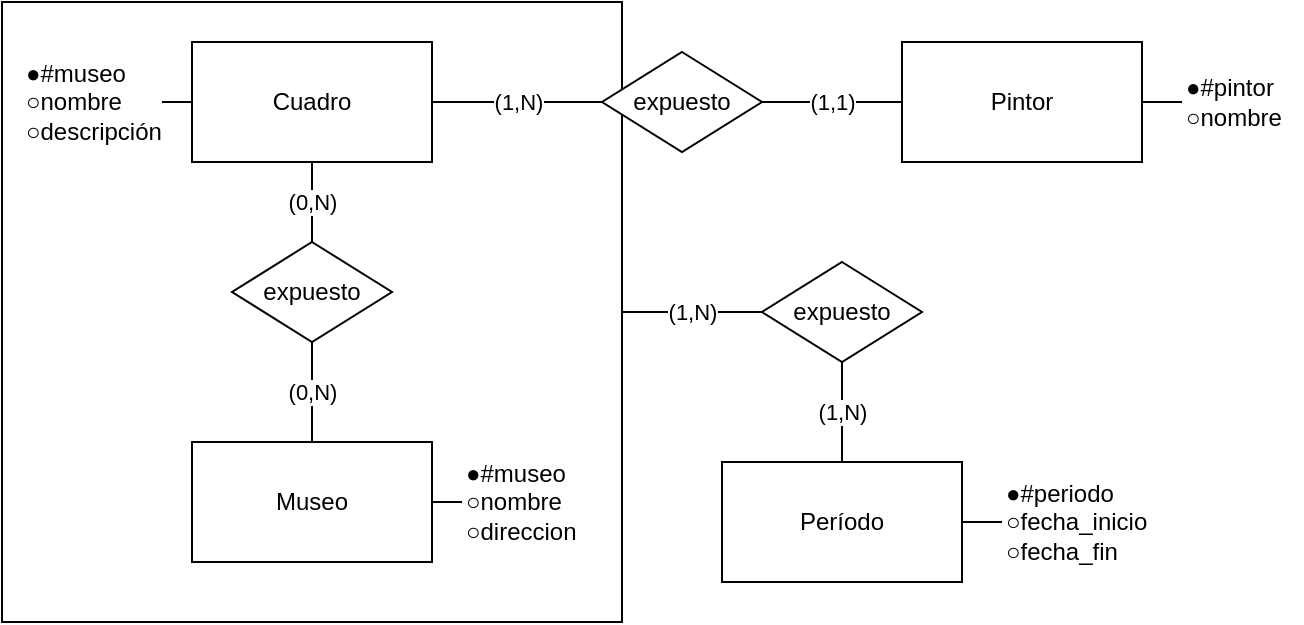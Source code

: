 <mxfile version="20.2.3" type="github"><diagram id="1SrKyaK7AB01-tuXnaSW" name="Page-1"><mxGraphModel dx="1140" dy="402" grid="1" gridSize="10" guides="1" tooltips="1" connect="1" arrows="1" fold="1" page="1" pageScale="1" pageWidth="827" pageHeight="1169" math="0" shadow="0"><root><mxCell id="0"/><mxCell id="1" parent="0"/><mxCell id="nha5Qf-FG2YFj9-Y48sB-17" value="(1,N)" style="edgeStyle=orthogonalEdgeStyle;rounded=0;orthogonalLoop=1;jettySize=auto;html=1;exitX=1;exitY=0.5;exitDx=0;exitDy=0;entryX=0;entryY=0.5;entryDx=0;entryDy=0;startArrow=none;startFill=0;endArrow=none;endFill=0;" edge="1" parent="1" source="nha5Qf-FG2YFj9-Y48sB-6" target="nha5Qf-FG2YFj9-Y48sB-16"><mxGeometry relative="1" as="geometry"/></mxCell><mxCell id="nha5Qf-FG2YFj9-Y48sB-6" value="" style="whiteSpace=wrap;html=1;aspect=fixed;" vertex="1" parent="1"><mxGeometry x="80" y="70" width="310" height="310" as="geometry"/></mxCell><mxCell id="nha5Qf-FG2YFj9-Y48sB-9" value="(0,N)" style="edgeStyle=orthogonalEdgeStyle;rounded=0;orthogonalLoop=1;jettySize=auto;html=1;exitX=0.5;exitY=1;exitDx=0;exitDy=0;entryX=0.5;entryY=0;entryDx=0;entryDy=0;startArrow=none;startFill=0;endArrow=none;endFill=0;" edge="1" parent="1" source="nha5Qf-FG2YFj9-Y48sB-1" target="nha5Qf-FG2YFj9-Y48sB-8"><mxGeometry relative="1" as="geometry"/></mxCell><mxCell id="nha5Qf-FG2YFj9-Y48sB-29" style="edgeStyle=orthogonalEdgeStyle;rounded=0;orthogonalLoop=1;jettySize=auto;html=1;exitX=0;exitY=0.5;exitDx=0;exitDy=0;entryX=1;entryY=0.5;entryDx=0;entryDy=0;startArrow=none;startFill=0;endArrow=none;endFill=0;" edge="1" parent="1" source="nha5Qf-FG2YFj9-Y48sB-1" target="nha5Qf-FG2YFj9-Y48sB-28"><mxGeometry relative="1" as="geometry"/></mxCell><mxCell id="nha5Qf-FG2YFj9-Y48sB-1" value="Cuadro" style="rounded=0;whiteSpace=wrap;html=1;" vertex="1" parent="1"><mxGeometry x="175" y="90" width="120" height="60" as="geometry"/></mxCell><mxCell id="nha5Qf-FG2YFj9-Y48sB-23" style="edgeStyle=orthogonalEdgeStyle;rounded=0;orthogonalLoop=1;jettySize=auto;html=1;exitX=1;exitY=0.5;exitDx=0;exitDy=0;entryX=0;entryY=0.5;entryDx=0;entryDy=0;startArrow=none;startFill=0;endArrow=none;endFill=0;" edge="1" parent="1" source="nha5Qf-FG2YFj9-Y48sB-3" target="nha5Qf-FG2YFj9-Y48sB-22"><mxGeometry relative="1" as="geometry"/></mxCell><mxCell id="nha5Qf-FG2YFj9-Y48sB-3" value="Pintor" style="rounded=0;whiteSpace=wrap;html=1;" vertex="1" parent="1"><mxGeometry x="530" y="90" width="120" height="60" as="geometry"/></mxCell><mxCell id="nha5Qf-FG2YFj9-Y48sB-27" style="edgeStyle=orthogonalEdgeStyle;rounded=0;orthogonalLoop=1;jettySize=auto;html=1;exitX=1;exitY=0.5;exitDx=0;exitDy=0;entryX=0;entryY=0.5;entryDx=0;entryDy=0;startArrow=none;startFill=0;endArrow=none;endFill=0;" edge="1" parent="1" source="nha5Qf-FG2YFj9-Y48sB-4" target="nha5Qf-FG2YFj9-Y48sB-26"><mxGeometry relative="1" as="geometry"/></mxCell><mxCell id="nha5Qf-FG2YFj9-Y48sB-4" value="Museo" style="rounded=0;whiteSpace=wrap;html=1;" vertex="1" parent="1"><mxGeometry x="175" y="290" width="120" height="60" as="geometry"/></mxCell><mxCell id="nha5Qf-FG2YFj9-Y48sB-5" value="Período" style="rounded=0;whiteSpace=wrap;html=1;" vertex="1" parent="1"><mxGeometry x="440" y="300" width="120" height="60" as="geometry"/></mxCell><mxCell id="nha5Qf-FG2YFj9-Y48sB-10" value="(0,N)" style="edgeStyle=orthogonalEdgeStyle;rounded=0;orthogonalLoop=1;jettySize=auto;html=1;exitX=0.5;exitY=1;exitDx=0;exitDy=0;endArrow=none;endFill=0;" edge="1" parent="1" source="nha5Qf-FG2YFj9-Y48sB-8" target="nha5Qf-FG2YFj9-Y48sB-4"><mxGeometry relative="1" as="geometry"/></mxCell><mxCell id="nha5Qf-FG2YFj9-Y48sB-8" value="expuesto" style="rhombus;whiteSpace=wrap;html=1;" vertex="1" parent="1"><mxGeometry x="195" y="190" width="80" height="50" as="geometry"/></mxCell><mxCell id="nha5Qf-FG2YFj9-Y48sB-11" value="(1,N)" style="endArrow=none;html=1;rounded=0;exitX=1;exitY=0.5;exitDx=0;exitDy=0;entryX=0;entryY=0.5;entryDx=0;entryDy=0;" edge="1" parent="1" source="nha5Qf-FG2YFj9-Y48sB-1" target="nha5Qf-FG2YFj9-Y48sB-12"><mxGeometry relative="1" as="geometry"><mxPoint x="330" y="210" as="sourcePoint"/><mxPoint x="490" y="210" as="targetPoint"/></mxGeometry></mxCell><mxCell id="nha5Qf-FG2YFj9-Y48sB-15" value="(1,1)" style="edgeStyle=orthogonalEdgeStyle;rounded=0;orthogonalLoop=1;jettySize=auto;html=1;exitX=1;exitY=0.5;exitDx=0;exitDy=0;entryX=0;entryY=0.5;entryDx=0;entryDy=0;startArrow=none;startFill=0;endArrow=none;endFill=0;" edge="1" parent="1" source="nha5Qf-FG2YFj9-Y48sB-12" target="nha5Qf-FG2YFj9-Y48sB-3"><mxGeometry relative="1" as="geometry"/></mxCell><mxCell id="nha5Qf-FG2YFj9-Y48sB-12" value="expuesto" style="rhombus;whiteSpace=wrap;html=1;" vertex="1" parent="1"><mxGeometry x="380" y="95" width="80" height="50" as="geometry"/></mxCell><mxCell id="nha5Qf-FG2YFj9-Y48sB-18" value="(1,N)" style="edgeStyle=orthogonalEdgeStyle;rounded=0;orthogonalLoop=1;jettySize=auto;html=1;exitX=0.5;exitY=1;exitDx=0;exitDy=0;startArrow=none;startFill=0;endArrow=none;endFill=0;" edge="1" parent="1" source="nha5Qf-FG2YFj9-Y48sB-16" target="nha5Qf-FG2YFj9-Y48sB-5"><mxGeometry relative="1" as="geometry"/></mxCell><mxCell id="nha5Qf-FG2YFj9-Y48sB-16" value="expuesto" style="rhombus;whiteSpace=wrap;html=1;" vertex="1" parent="1"><mxGeometry x="460" y="200" width="80" height="50" as="geometry"/></mxCell><mxCell id="nha5Qf-FG2YFj9-Y48sB-22" value="●#pintor&lt;br&gt;○nombre" style="text;html=1;strokeColor=none;fillColor=none;align=left;verticalAlign=middle;whiteSpace=wrap;rounded=0;" vertex="1" parent="1"><mxGeometry x="670" y="105" width="60" height="30" as="geometry"/></mxCell><mxCell id="nha5Qf-FG2YFj9-Y48sB-25" style="edgeStyle=orthogonalEdgeStyle;rounded=0;orthogonalLoop=1;jettySize=auto;html=1;exitX=0;exitY=0.5;exitDx=0;exitDy=0;startArrow=none;startFill=0;endArrow=none;endFill=0;" edge="1" parent="1" source="nha5Qf-FG2YFj9-Y48sB-24" target="nha5Qf-FG2YFj9-Y48sB-5"><mxGeometry relative="1" as="geometry"/></mxCell><mxCell id="nha5Qf-FG2YFj9-Y48sB-24" value="&lt;span style=&quot;&quot;&gt;●#periodo&lt;/span&gt;&lt;br style=&quot;&quot;&gt;&lt;span style=&quot;&quot;&gt;○fecha_inicio&lt;br&gt;&lt;/span&gt;&lt;span style=&quot;&quot;&gt;○fecha_fin&lt;/span&gt;&lt;span style=&quot;&quot;&gt;&lt;br&gt;&lt;/span&gt;" style="text;html=1;strokeColor=none;fillColor=none;align=left;verticalAlign=middle;whiteSpace=wrap;rounded=0;" vertex="1" parent="1"><mxGeometry x="580" y="307.5" width="90" height="45" as="geometry"/></mxCell><mxCell id="nha5Qf-FG2YFj9-Y48sB-26" value="&lt;span style=&quot;&quot;&gt;●#museo&lt;/span&gt;&lt;br style=&quot;&quot;&gt;&lt;span style=&quot;&quot;&gt;○nombre&lt;br&gt;&lt;/span&gt;&lt;span style=&quot;&quot;&gt;○direccion&lt;/span&gt;&lt;span style=&quot;&quot;&gt;&lt;br&gt;&lt;/span&gt;" style="text;html=1;strokeColor=none;fillColor=none;align=left;verticalAlign=middle;whiteSpace=wrap;rounded=0;" vertex="1" parent="1"><mxGeometry x="310" y="297.5" width="90" height="45" as="geometry"/></mxCell><mxCell id="nha5Qf-FG2YFj9-Y48sB-28" value="&lt;span style=&quot;&quot;&gt;●#museo&lt;/span&gt;&lt;br style=&quot;&quot;&gt;&lt;span style=&quot;&quot;&gt;○nombre&lt;br&gt;&lt;/span&gt;&lt;span style=&quot;&quot;&gt;○descripción&lt;/span&gt;&lt;span style=&quot;&quot;&gt;&lt;br&gt;&lt;/span&gt;" style="text;html=1;strokeColor=none;fillColor=none;align=left;verticalAlign=middle;whiteSpace=wrap;rounded=0;" vertex="1" parent="1"><mxGeometry x="90" y="97.5" width="70" height="45" as="geometry"/></mxCell></root></mxGraphModel></diagram></mxfile>